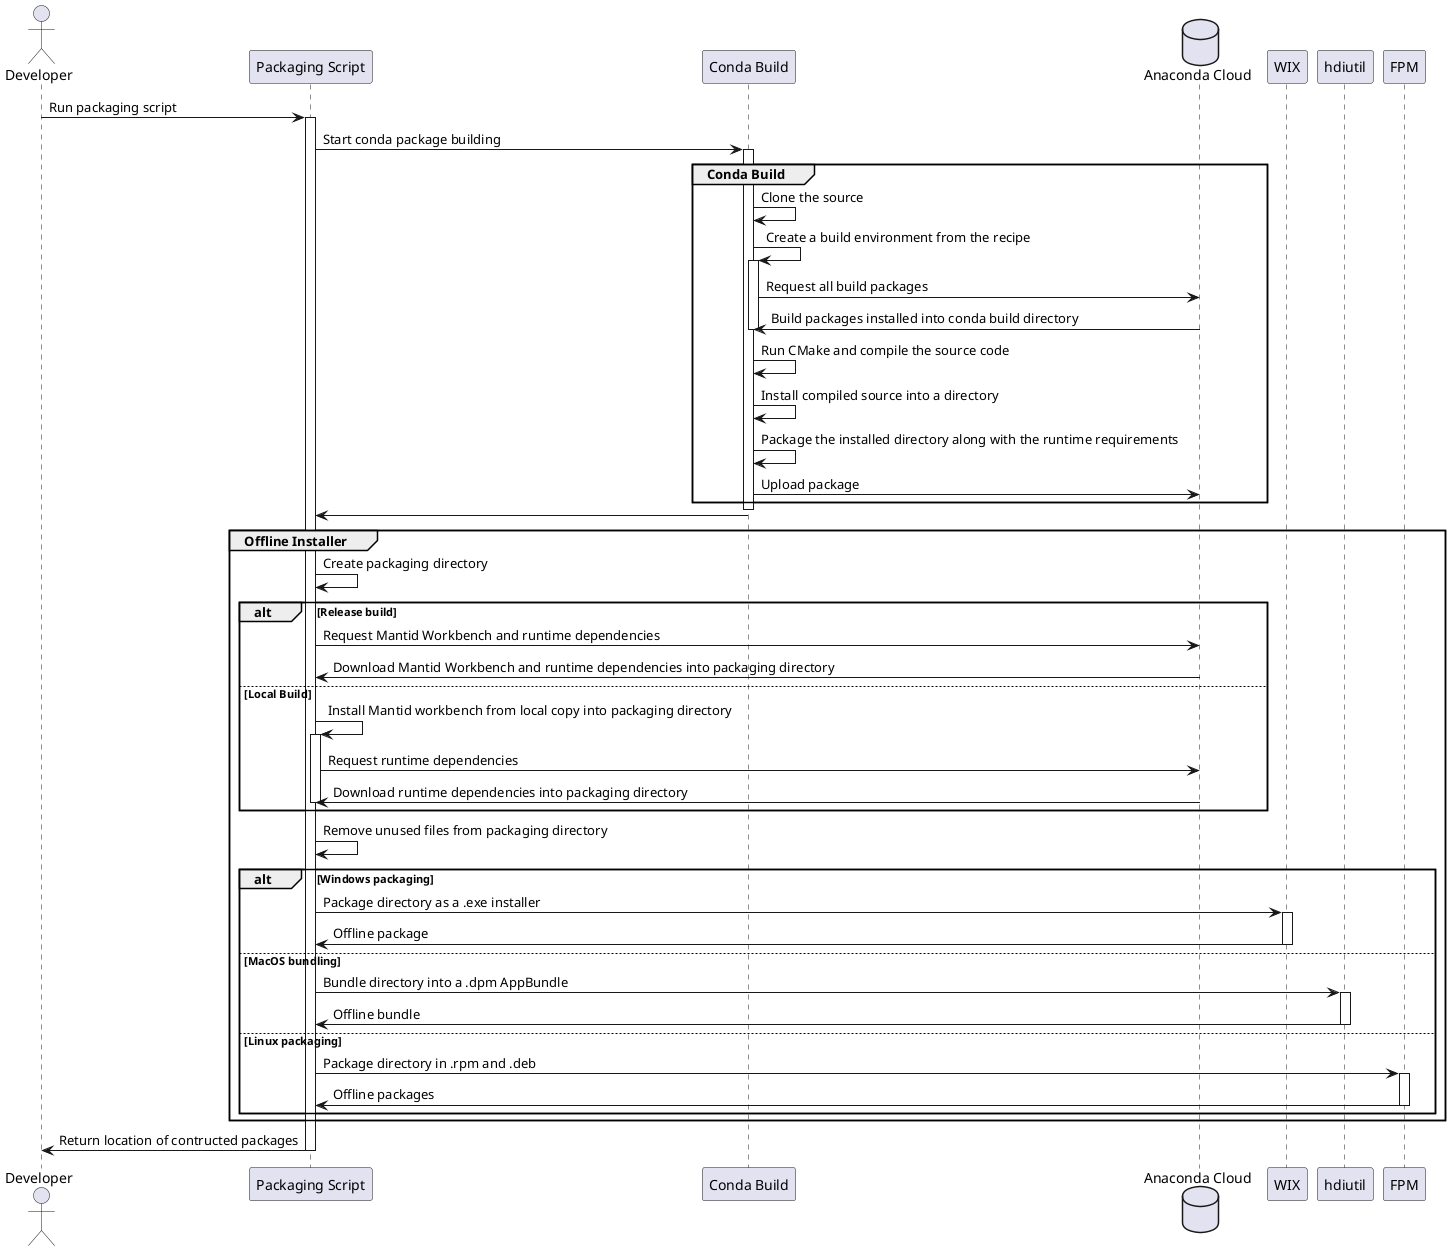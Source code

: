 @startuml packaging_plan_diagram

' Source -> "Anaconda Cloud Package": Conda-build recipe successfully ran
' "Anaconda Cloud Package" -> "Offline Package": Install package from AnacondaCloud, alongside all dependencies, then package this directory into offline installer.
actor Developer
participant "Packaging Script"
participant "Conda Build"
database "Anaconda Cloud"
participant "WIX"
participant "hdiutil"
participant "FPM"

Developer -> "Packaging Script": Run packaging script
activate "Packaging Script"

"Packaging Script" -> "Conda Build": Start conda package building
activate "Conda Build"

group Conda Build
"Conda Build" -> "Conda Build": Clone the source
"Conda Build" -> "Conda Build": Create a build environment from the recipe
activate "Conda Build"
"Conda Build" -> "Anaconda Cloud": Request all build packages
"Anaconda Cloud" -> "Conda Build": Build packages installed into conda build directory
deactivate "Conda Build"
"Conda Build" -> "Conda Build": Run CMake and compile the source code
"Conda Build" -> "Conda Build": Install compiled source into a directory
"Conda Build" -> "Conda Build": Package the installed directory along with the runtime requirements
"Conda Build" -> "Anaconda Cloud": Upload package
end

deactivate "Conda Build"
"Conda Build" -> "Packaging Script"

group Offline Installer
"Packaging Script" -> "Packaging Script": Create packaging directory

    alt Release build
        "Packaging Script" -> "Anaconda Cloud": Request Mantid Workbench and runtime dependencies
        "Anaconda Cloud" -> "Packaging Script": Download Mantid Workbench and runtime dependencies into packaging directory
    else Local Build
        "Packaging Script" -> "Packaging Script": Install Mantid workbench from local copy into packaging directory
        activate "Packaging Script"
        "Packaging Script" -> "Anaconda Cloud": Request runtime dependencies
        "Anaconda Cloud" -> "Packaging Script": Download runtime dependencies into packaging directory
        deactivate "Packaging Script"
    end

"Packaging Script" -> "Packaging Script": Remove unused files from packaging directory
    alt Windows packaging
        "Packaging Script" -> WIX: Package directory as a .exe installer
        activate WIX
        WIX -> "Packaging Script": Offline package
        deactivate WIX
    else MacOS bundling
        "Packaging Script" -> hdiutil: Bundle directory into a .dpm AppBundle
        activate hdiutil
        hdiutil -> "Packaging Script": Offline bundle
        deactivate hdiutil
    else Linux packaging
        "Packaging Script" -> FPM: Package directory in .rpm and .deb
        activate FPM
        FPM -> "Packaging Script": Offline packages
        deactivate FPM
    end
end

"Packaging Script" -> Developer: Return location of contructed packages
deactivate "Packaging Script"

@enduml
